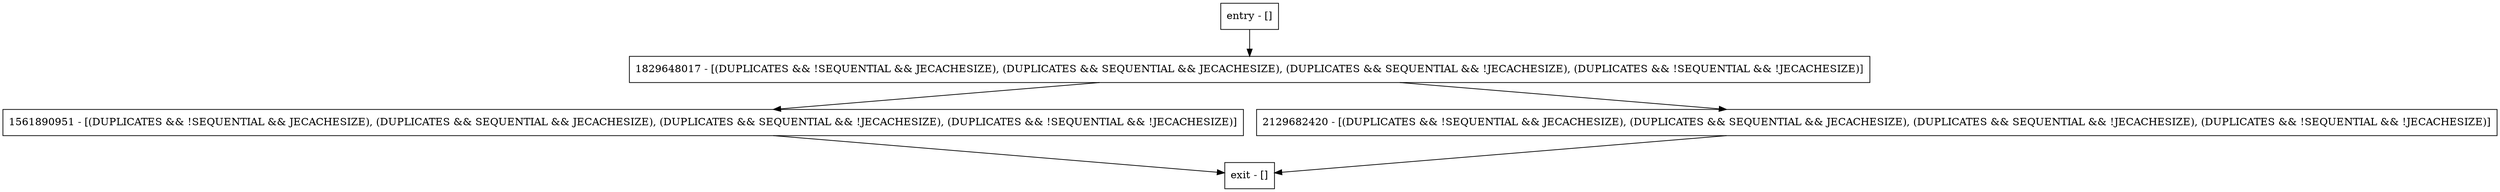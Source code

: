 digraph compareKeys {
node [shape=record];
entry [label="entry - []"];
exit [label="exit - []"];
1561890951 [label="1561890951 - [(DUPLICATES && !SEQUENTIAL && JECACHESIZE), (DUPLICATES && SEQUENTIAL && JECACHESIZE), (DUPLICATES && SEQUENTIAL && !JECACHESIZE), (DUPLICATES && !SEQUENTIAL && !JECACHESIZE)]"];
2129682420 [label="2129682420 - [(DUPLICATES && !SEQUENTIAL && JECACHESIZE), (DUPLICATES && SEQUENTIAL && JECACHESIZE), (DUPLICATES && SEQUENTIAL && !JECACHESIZE), (DUPLICATES && !SEQUENTIAL && !JECACHESIZE)]"];
1829648017 [label="1829648017 - [(DUPLICATES && !SEQUENTIAL && JECACHESIZE), (DUPLICATES && SEQUENTIAL && JECACHESIZE), (DUPLICATES && SEQUENTIAL && !JECACHESIZE), (DUPLICATES && !SEQUENTIAL && !JECACHESIZE)]"];
entry;
exit;
entry -> 1829648017;
1561890951 -> exit;
2129682420 -> exit;
1829648017 -> 1561890951;
1829648017 -> 2129682420;
}
